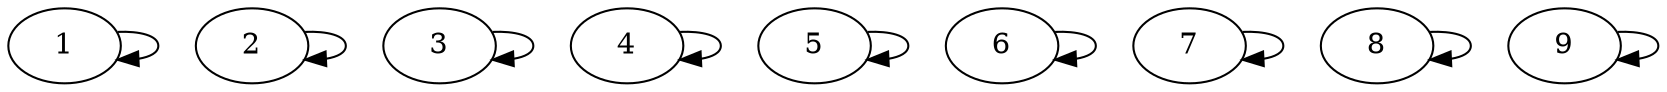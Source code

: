 strict digraph G {
    1 -> 1; 1 -> 1; 1 -> 1;
    1 -> 1; 1 -> 1; 1 -> 1;
    1 -> 1; 1 -> 1; 1 -> 1;
    1 -> 1; 1 -> 1; 1 -> 1;
    2 -> 2; 2 -> 2; 2 -> 2;
    2 -> 2; 2 -> 2; 2 -> 2;
    2 -> 2; 2 -> 2; 2 -> 2;
    2 -> 2; 2 -> 2; 2 -> 2;
    3 -> 3; 3 -> 3; 3 -> 3;
    3 -> 3; 3 -> 3; 3 -> 3;
    3 -> 3; 3 -> 3; 3 -> 3;
    3 -> 3; 3 -> 3; 3 -> 3;
    4 -> 4; 4 -> 4; 4 -> 4;
    4 -> 4; 4 -> 4; 4 -> 4;
    4 -> 4; 4 -> 4; 4 -> 4;
    4 -> 4; 4 -> 4; 4 -> 4;
    5 -> 5; 5 -> 5; 5 -> 5;
    5 -> 5; 5 -> 5; 5 -> 5;
    5 -> 5; 5 -> 5; 5 -> 5;
    5 -> 5; 5 -> 5; 5 -> 5;
    6 -> 6; 6 -> 6; 6 -> 6;
    6 -> 6; 6 -> 6; 6 -> 6;
    6 -> 6; 6 -> 6; 6 -> 6;
    6 -> 6; 6 -> 6; 6 -> 6;
    7 -> 7; 7 -> 7; 7 -> 7;
    7 -> 7; 7 -> 7; 7 -> 7;
    7 -> 7; 7 -> 7; 7 -> 7;
    7 -> 7; 7 -> 7; 7 -> 7;
    8 -> 8; 8 -> 8; 8 -> 8;
    8 -> 8; 8 -> 8; 8 -> 8;
    8 -> 8; 8 -> 8; 8 -> 8;
    8 -> 8; 8 -> 8; 8 -> 8;
    9 -> 9; 9 -> 9; 9 -> 9;
    9 -> 9; 9 -> 9; 9 -> 9;
    9 -> 9; 9 -> 9; 9 -> 9;
    9 -> 9; 9 -> 9; 9 -> 9;
}
